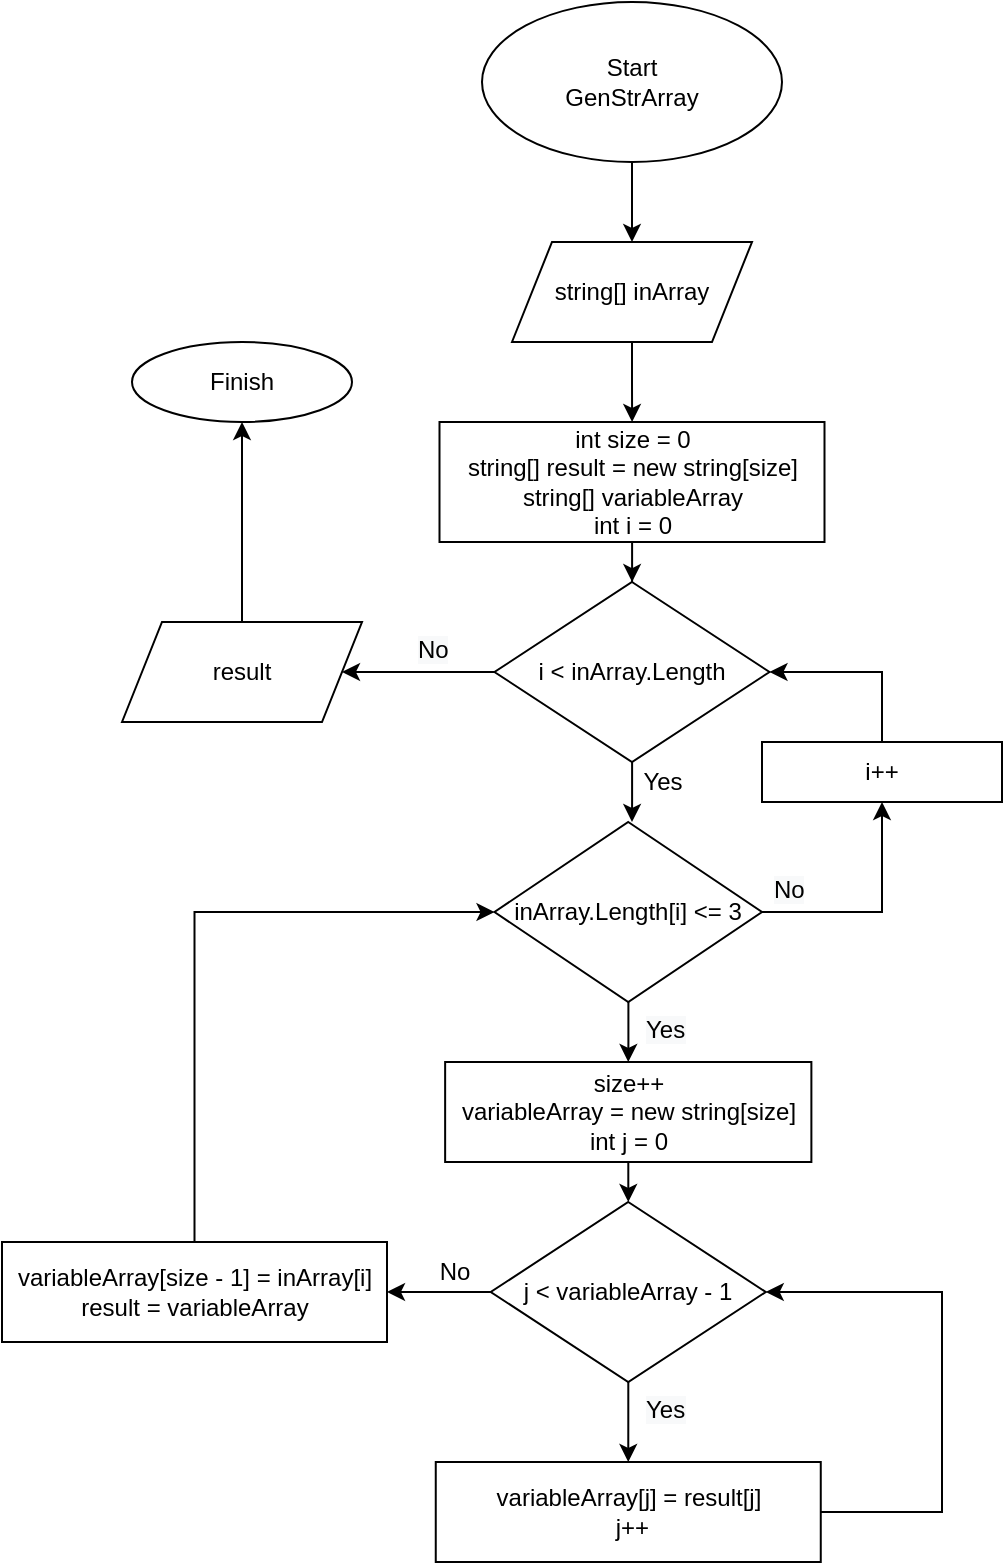 <mxfile version="20.3.0" type="device"><diagram id="SU3rsslbsUJo_NPmcomk" name="Страница 1"><mxGraphModel dx="511" dy="403" grid="1" gridSize="10" guides="1" tooltips="1" connect="1" arrows="1" fold="1" page="1" pageScale="1" pageWidth="827" pageHeight="1169" math="0" shadow="0"><root><mxCell id="0"/><mxCell id="1" parent="0"/><mxCell id="1LFRMFUNCGPfMs6ZkxbS-8" style="edgeStyle=orthogonalEdgeStyle;rounded=0;orthogonalLoop=1;jettySize=auto;html=1;fontFamily=Helvetica;fontSize=12;" edge="1" parent="1" source="1LFRMFUNCGPfMs6ZkxbS-6" target="1LFRMFUNCGPfMs6ZkxbS-9"><mxGeometry relative="1" as="geometry"><mxPoint x="375" y="160" as="targetPoint"/></mxGeometry></mxCell><mxCell id="1LFRMFUNCGPfMs6ZkxbS-6" value="Start&lt;br&gt;GenStrArray" style="ellipse;whiteSpace=wrap;html=1;fontFamily=Helvetica;fontSize=12;" vertex="1" parent="1"><mxGeometry x="300" y="40" width="150" height="80" as="geometry"/></mxCell><mxCell id="1LFRMFUNCGPfMs6ZkxbS-10" style="edgeStyle=orthogonalEdgeStyle;rounded=0;orthogonalLoop=1;jettySize=auto;html=1;fontFamily=Helvetica;fontSize=12;" edge="1" parent="1" source="1LFRMFUNCGPfMs6ZkxbS-9" target="1LFRMFUNCGPfMs6ZkxbS-11"><mxGeometry relative="1" as="geometry"><mxPoint x="375" y="240" as="targetPoint"/></mxGeometry></mxCell><mxCell id="1LFRMFUNCGPfMs6ZkxbS-9" value="string[] inArray" style="shape=parallelogram;perimeter=parallelogramPerimeter;whiteSpace=wrap;html=1;fixedSize=1;fontFamily=Helvetica;fontSize=12;" vertex="1" parent="1"><mxGeometry x="315" y="160" width="120" height="50" as="geometry"/></mxCell><mxCell id="1LFRMFUNCGPfMs6ZkxbS-12" style="edgeStyle=orthogonalEdgeStyle;rounded=0;orthogonalLoop=1;jettySize=auto;html=1;fontFamily=Helvetica;fontSize=12;" edge="1" parent="1" source="1LFRMFUNCGPfMs6ZkxbS-11" target="1LFRMFUNCGPfMs6ZkxbS-13"><mxGeometry relative="1" as="geometry"><mxPoint x="375" y="340" as="targetPoint"/></mxGeometry></mxCell><mxCell id="1LFRMFUNCGPfMs6ZkxbS-11" value="int size = 0&lt;br&gt;string[] result = new string[size]&lt;br&gt;string[] variableArray&lt;br&gt;int i = 0" style="rounded=0;whiteSpace=wrap;html=1;fontFamily=Helvetica;fontSize=12;" vertex="1" parent="1"><mxGeometry x="278.75" y="250" width="192.5" height="60" as="geometry"/></mxCell><mxCell id="1LFRMFUNCGPfMs6ZkxbS-14" style="edgeStyle=orthogonalEdgeStyle;rounded=0;orthogonalLoop=1;jettySize=auto;html=1;fontFamily=Helvetica;fontSize=12;" edge="1" parent="1" source="1LFRMFUNCGPfMs6ZkxbS-13"><mxGeometry relative="1" as="geometry"><mxPoint x="375" y="450" as="targetPoint"/></mxGeometry></mxCell><mxCell id="1LFRMFUNCGPfMs6ZkxbS-41" style="edgeStyle=orthogonalEdgeStyle;rounded=0;orthogonalLoop=1;jettySize=auto;html=1;entryX=1;entryY=0.5;entryDx=0;entryDy=0;fontFamily=Helvetica;fontSize=12;" edge="1" parent="1" source="1LFRMFUNCGPfMs6ZkxbS-13" target="1LFRMFUNCGPfMs6ZkxbS-40"><mxGeometry relative="1" as="geometry"/></mxCell><mxCell id="1LFRMFUNCGPfMs6ZkxbS-13" value="i &amp;lt; inArray.Length" style="rhombus;whiteSpace=wrap;html=1;fontFamily=Helvetica;fontSize=12;" vertex="1" parent="1"><mxGeometry x="306.25" y="330" width="137.5" height="90" as="geometry"/></mxCell><mxCell id="1LFRMFUNCGPfMs6ZkxbS-38" style="edgeStyle=orthogonalEdgeStyle;rounded=0;orthogonalLoop=1;jettySize=auto;html=1;fontFamily=Helvetica;fontSize=12;entryX=0.5;entryY=1;entryDx=0;entryDy=0;" edge="1" parent="1" source="1LFRMFUNCGPfMs6ZkxbS-15" target="1LFRMFUNCGPfMs6ZkxbS-36"><mxGeometry relative="1" as="geometry"><mxPoint x="520" y="460" as="targetPoint"/><Array as="points"><mxPoint x="500" y="495"/></Array></mxGeometry></mxCell><mxCell id="1LFRMFUNCGPfMs6ZkxbS-45" style="edgeStyle=orthogonalEdgeStyle;rounded=0;orthogonalLoop=1;jettySize=auto;html=1;entryX=0.5;entryY=0;entryDx=0;entryDy=0;fontFamily=Helvetica;fontSize=12;" edge="1" parent="1" source="1LFRMFUNCGPfMs6ZkxbS-15" target="1LFRMFUNCGPfMs6ZkxbS-17"><mxGeometry relative="1" as="geometry"/></mxCell><mxCell id="1LFRMFUNCGPfMs6ZkxbS-15" value="inArray.Length[i] &amp;lt;= 3" style="rhombus;whiteSpace=wrap;html=1;fontFamily=Helvetica;fontSize=12;" vertex="1" parent="1"><mxGeometry x="306.25" y="450" width="133.75" height="90" as="geometry"/></mxCell><mxCell id="1LFRMFUNCGPfMs6ZkxbS-51" style="edgeStyle=orthogonalEdgeStyle;rounded=0;orthogonalLoop=1;jettySize=auto;html=1;entryX=0.5;entryY=0;entryDx=0;entryDy=0;fontFamily=Helvetica;fontSize=12;" edge="1" parent="1" source="1LFRMFUNCGPfMs6ZkxbS-17" target="1LFRMFUNCGPfMs6ZkxbS-19"><mxGeometry relative="1" as="geometry"/></mxCell><mxCell id="1LFRMFUNCGPfMs6ZkxbS-17" value="size++&lt;br&gt;variableArray&amp;nbsp;= new string[size]&lt;br&gt;int j = 0" style="rounded=0;whiteSpace=wrap;html=1;fontFamily=Helvetica;fontSize=12;" vertex="1" parent="1"><mxGeometry x="281.57" y="570" width="183.12" height="50" as="geometry"/></mxCell><mxCell id="1LFRMFUNCGPfMs6ZkxbS-32" style="edgeStyle=orthogonalEdgeStyle;rounded=0;orthogonalLoop=1;jettySize=auto;html=1;entryX=1;entryY=0.5;entryDx=0;entryDy=0;fontFamily=Helvetica;fontSize=12;" edge="1" parent="1" source="1LFRMFUNCGPfMs6ZkxbS-19" target="1LFRMFUNCGPfMs6ZkxbS-29"><mxGeometry relative="1" as="geometry"/></mxCell><mxCell id="1LFRMFUNCGPfMs6ZkxbS-53" style="edgeStyle=orthogonalEdgeStyle;rounded=0;orthogonalLoop=1;jettySize=auto;html=1;entryX=0.5;entryY=0;entryDx=0;entryDy=0;fontFamily=Helvetica;fontSize=12;" edge="1" parent="1" source="1LFRMFUNCGPfMs6ZkxbS-19" target="1LFRMFUNCGPfMs6ZkxbS-24"><mxGeometry relative="1" as="geometry"/></mxCell><mxCell id="1LFRMFUNCGPfMs6ZkxbS-19" value="j &amp;lt; variableArray - 1" style="rhombus;whiteSpace=wrap;html=1;fontFamily=Helvetica;fontSize=12;" vertex="1" parent="1"><mxGeometry x="304.38" y="640" width="137.5" height="90" as="geometry"/></mxCell><mxCell id="1LFRMFUNCGPfMs6ZkxbS-27" style="edgeStyle=orthogonalEdgeStyle;rounded=0;orthogonalLoop=1;jettySize=auto;html=1;fontFamily=Helvetica;fontSize=12;entryX=1;entryY=0.5;entryDx=0;entryDy=0;" edge="1" parent="1" source="1LFRMFUNCGPfMs6ZkxbS-24" target="1LFRMFUNCGPfMs6ZkxbS-19"><mxGeometry relative="1" as="geometry"><mxPoint x="460" y="690" as="targetPoint"/><Array as="points"><mxPoint x="530" y="795"/><mxPoint x="530" y="685"/></Array></mxGeometry></mxCell><mxCell id="1LFRMFUNCGPfMs6ZkxbS-24" value="variableArray[j] = result[j]&lt;br&gt;&amp;nbsp;j++" style="rounded=0;whiteSpace=wrap;html=1;fontFamily=Helvetica;fontSize=12;" vertex="1" parent="1"><mxGeometry x="276.88" y="770" width="192.5" height="50" as="geometry"/></mxCell><mxCell id="1LFRMFUNCGPfMs6ZkxbS-34" style="edgeStyle=orthogonalEdgeStyle;rounded=0;orthogonalLoop=1;jettySize=auto;html=1;fontFamily=Helvetica;fontSize=12;entryX=0;entryY=0.5;entryDx=0;entryDy=0;" edge="1" parent="1" source="1LFRMFUNCGPfMs6ZkxbS-29" target="1LFRMFUNCGPfMs6ZkxbS-15"><mxGeometry relative="1" as="geometry"><mxPoint x="156.25" y="500" as="targetPoint"/><Array as="points"><mxPoint x="156" y="495"/></Array></mxGeometry></mxCell><mxCell id="1LFRMFUNCGPfMs6ZkxbS-29" value="variableArray[size - 1] = inArray[i]&lt;br&gt;result = variableArray" style="rounded=0;whiteSpace=wrap;html=1;fontFamily=Helvetica;fontSize=12;" vertex="1" parent="1"><mxGeometry x="60" y="660" width="192.5" height="50" as="geometry"/></mxCell><mxCell id="1LFRMFUNCGPfMs6ZkxbS-39" style="edgeStyle=orthogonalEdgeStyle;rounded=0;orthogonalLoop=1;jettySize=auto;html=1;entryX=1;entryY=0.5;entryDx=0;entryDy=0;fontFamily=Helvetica;fontSize=12;" edge="1" parent="1" source="1LFRMFUNCGPfMs6ZkxbS-36" target="1LFRMFUNCGPfMs6ZkxbS-13"><mxGeometry relative="1" as="geometry"/></mxCell><mxCell id="1LFRMFUNCGPfMs6ZkxbS-36" value="i++" style="rounded=0;whiteSpace=wrap;html=1;fontFamily=Helvetica;fontSize=12;" vertex="1" parent="1"><mxGeometry x="440" y="410" width="120" height="30" as="geometry"/></mxCell><mxCell id="1LFRMFUNCGPfMs6ZkxbS-42" style="edgeStyle=orthogonalEdgeStyle;rounded=0;orthogonalLoop=1;jettySize=auto;html=1;fontFamily=Helvetica;fontSize=12;" edge="1" parent="1" source="1LFRMFUNCGPfMs6ZkxbS-40" target="1LFRMFUNCGPfMs6ZkxbS-43"><mxGeometry relative="1" as="geometry"><mxPoint x="180" y="300" as="targetPoint"/></mxGeometry></mxCell><mxCell id="1LFRMFUNCGPfMs6ZkxbS-40" value="result" style="shape=parallelogram;perimeter=parallelogramPerimeter;whiteSpace=wrap;html=1;fixedSize=1;fontFamily=Helvetica;fontSize=12;" vertex="1" parent="1"><mxGeometry x="120" y="350" width="120" height="50" as="geometry"/></mxCell><mxCell id="1LFRMFUNCGPfMs6ZkxbS-43" value="Finish" style="ellipse;whiteSpace=wrap;html=1;fontFamily=Helvetica;fontSize=12;" vertex="1" parent="1"><mxGeometry x="125" y="210" width="110" height="40" as="geometry"/></mxCell><mxCell id="1LFRMFUNCGPfMs6ZkxbS-44" value="Yes" style="text;html=1;align=center;verticalAlign=middle;resizable=0;points=[];autosize=1;strokeColor=none;fillColor=none;fontSize=12;fontFamily=Helvetica;" vertex="1" parent="1"><mxGeometry x="370" y="415" width="40" height="30" as="geometry"/></mxCell><mxCell id="1LFRMFUNCGPfMs6ZkxbS-52" value="&lt;span style=&quot;color: rgb(0, 0, 0); font-family: Helvetica; font-size: 12px; font-style: normal; font-variant-ligatures: normal; font-variant-caps: normal; font-weight: 400; letter-spacing: normal; orphans: 2; text-align: center; text-indent: 0px; text-transform: none; widows: 2; word-spacing: 0px; -webkit-text-stroke-width: 0px; background-color: rgb(248, 249, 250); text-decoration-thickness: initial; text-decoration-style: initial; text-decoration-color: initial; float: none; display: inline !important;&quot;&gt;Yes&lt;/span&gt;" style="text;whiteSpace=wrap;html=1;fontSize=12;fontFamily=Helvetica;" vertex="1" parent="1"><mxGeometry x="380" y="540" width="50" height="40" as="geometry"/></mxCell><mxCell id="1LFRMFUNCGPfMs6ZkxbS-54" value="&lt;span style=&quot;color: rgb(0, 0, 0); font-family: Helvetica; font-size: 12px; font-style: normal; font-variant-ligatures: normal; font-variant-caps: normal; font-weight: 400; letter-spacing: normal; orphans: 2; text-align: center; text-indent: 0px; text-transform: none; widows: 2; word-spacing: 0px; -webkit-text-stroke-width: 0px; background-color: rgb(248, 249, 250); text-decoration-thickness: initial; text-decoration-style: initial; text-decoration-color: initial; float: none; display: inline !important;&quot;&gt;Yes&lt;/span&gt;" style="text;whiteSpace=wrap;html=1;fontSize=12;fontFamily=Helvetica;" vertex="1" parent="1"><mxGeometry x="380" y="730" width="50" height="40" as="geometry"/></mxCell><mxCell id="1LFRMFUNCGPfMs6ZkxbS-55" value="No" style="text;html=1;align=center;verticalAlign=middle;resizable=0;points=[];autosize=1;strokeColor=none;fillColor=none;fontSize=12;fontFamily=Helvetica;" vertex="1" parent="1"><mxGeometry x="266.25" y="660" width="40" height="30" as="geometry"/></mxCell><mxCell id="1LFRMFUNCGPfMs6ZkxbS-56" value="&lt;span style=&quot;color: rgb(0, 0, 0); font-family: Helvetica; font-size: 12px; font-style: normal; font-variant-ligatures: normal; font-variant-caps: normal; font-weight: 400; letter-spacing: normal; orphans: 2; text-align: center; text-indent: 0px; text-transform: none; widows: 2; word-spacing: 0px; -webkit-text-stroke-width: 0px; background-color: rgb(248, 249, 250); text-decoration-thickness: initial; text-decoration-style: initial; text-decoration-color: initial; float: none; display: inline !important;&quot;&gt;No&lt;/span&gt;" style="text;whiteSpace=wrap;html=1;fontSize=12;fontFamily=Helvetica;" vertex="1" parent="1"><mxGeometry x="443.75" y="470" width="50" height="40" as="geometry"/></mxCell><mxCell id="1LFRMFUNCGPfMs6ZkxbS-57" value="&lt;span style=&quot;color: rgb(0, 0, 0); font-family: Helvetica; font-size: 12px; font-style: normal; font-variant-ligatures: normal; font-variant-caps: normal; font-weight: 400; letter-spacing: normal; orphans: 2; text-align: center; text-indent: 0px; text-transform: none; widows: 2; word-spacing: 0px; -webkit-text-stroke-width: 0px; background-color: rgb(248, 249, 250); text-decoration-thickness: initial; text-decoration-style: initial; text-decoration-color: initial; float: none; display: inline !important;&quot;&gt;No&lt;/span&gt;" style="text;whiteSpace=wrap;html=1;fontSize=12;fontFamily=Helvetica;" vertex="1" parent="1"><mxGeometry x="266.25" y="350" width="50" height="40" as="geometry"/></mxCell></root></mxGraphModel></diagram></mxfile>